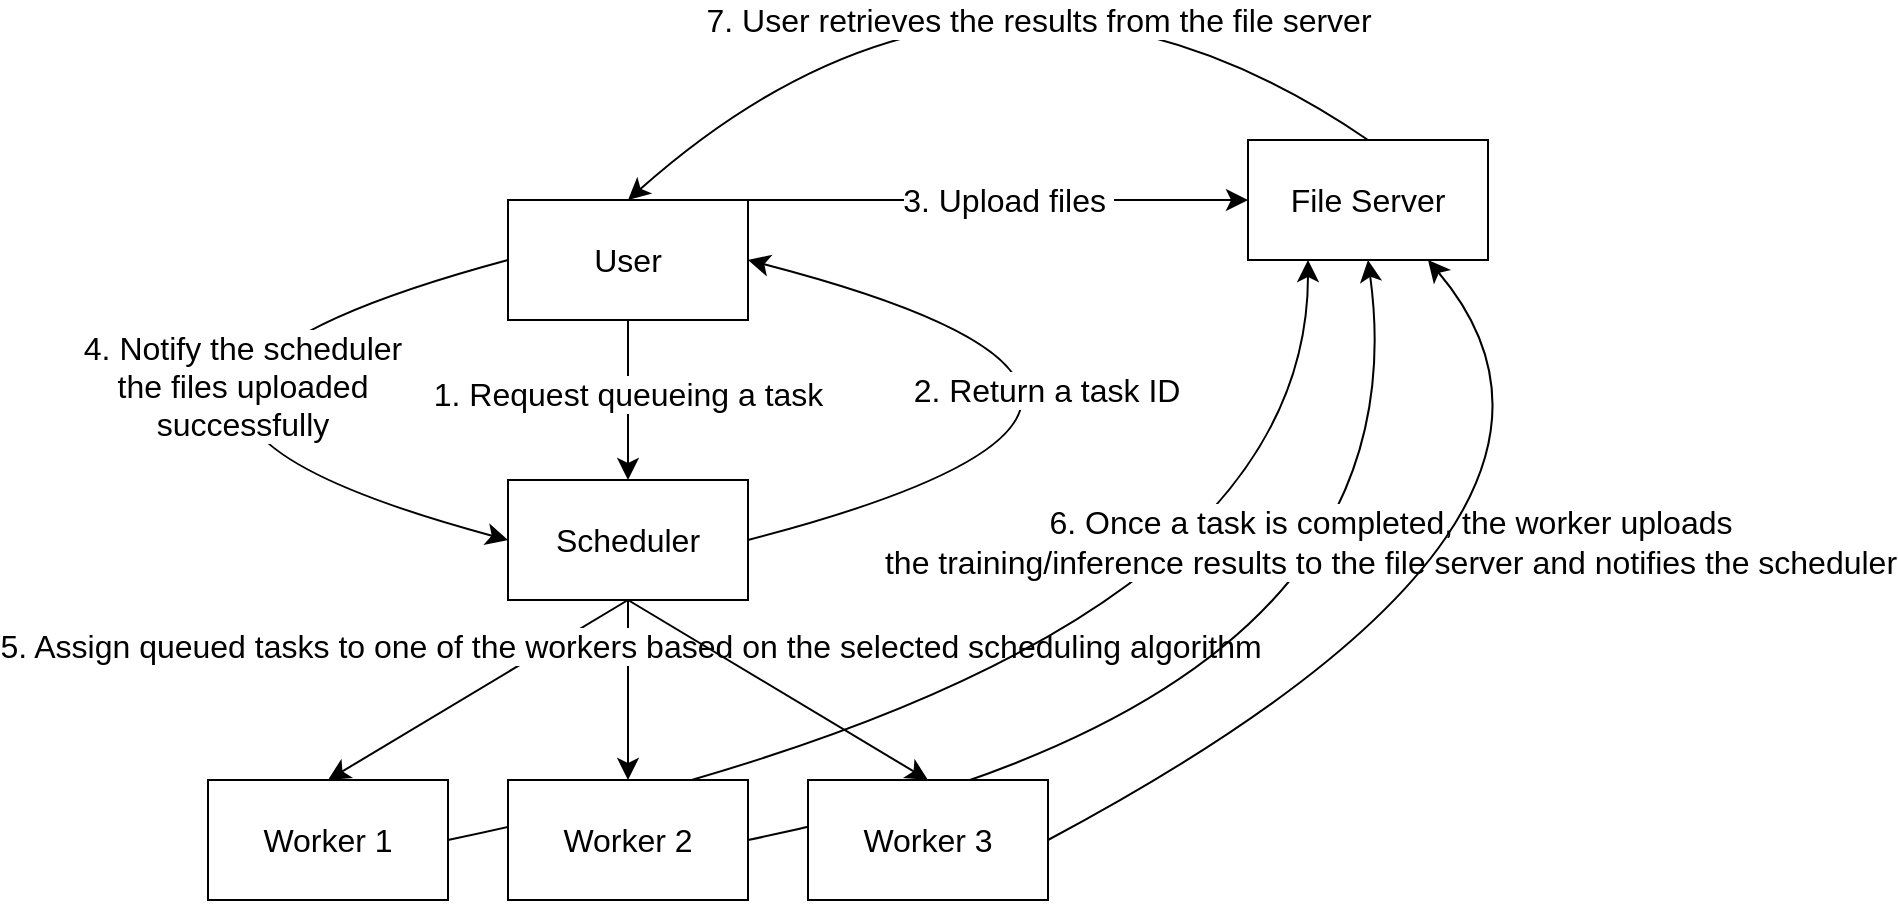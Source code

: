 <mxfile version="24.0.2" type="device">
  <diagram name="Page-1" id="aTZm4w62u5_jvMUJTjEg">
    <mxGraphModel dx="2311" dy="690" grid="1" gridSize="10" guides="1" tooltips="1" connect="1" arrows="1" fold="1" page="1" pageScale="1" pageWidth="850" pageHeight="1100" math="0" shadow="0">
      <root>
        <mxCell id="0" />
        <mxCell id="1" parent="0" />
        <mxCell id="lrRySde2gOc0AILobjiJ-3" style="edgeStyle=none;curved=1;rounded=0;orthogonalLoop=1;jettySize=auto;html=1;exitX=0.5;exitY=1;exitDx=0;exitDy=0;entryX=0.5;entryY=0;entryDx=0;entryDy=0;fontSize=12;startSize=8;endSize=8;" parent="1" source="lrRySde2gOc0AILobjiJ-2" target="lrRySde2gOc0AILobjiJ-6" edge="1">
          <mxGeometry relative="1" as="geometry">
            <mxPoint x="220" y="330" as="targetPoint" />
          </mxGeometry>
        </mxCell>
        <mxCell id="lrRySde2gOc0AILobjiJ-4" value="1. Request queueing a task&amp;nbsp;" style="edgeLabel;html=1;align=center;verticalAlign=middle;resizable=0;points=[];fontSize=16;" parent="lrRySde2gOc0AILobjiJ-3" vertex="1" connectable="0">
          <mxGeometry x="-0.094" y="2" relative="1" as="geometry">
            <mxPoint y="1" as="offset" />
          </mxGeometry>
        </mxCell>
        <mxCell id="lrRySde2gOc0AILobjiJ-12" style="edgeStyle=none;curved=1;rounded=0;orthogonalLoop=1;jettySize=auto;html=1;exitX=0.5;exitY=0;exitDx=0;exitDy=0;entryX=0;entryY=0.5;entryDx=0;entryDy=0;fontSize=12;startSize=8;endSize=8;" parent="1" source="lrRySde2gOc0AILobjiJ-2" target="lrRySde2gOc0AILobjiJ-11" edge="1">
          <mxGeometry relative="1" as="geometry" />
        </mxCell>
        <mxCell id="lrRySde2gOc0AILobjiJ-13" value="3. Upload files&amp;nbsp;" style="edgeLabel;html=1;align=center;verticalAlign=middle;resizable=0;points=[];fontSize=16;" parent="lrRySde2gOc0AILobjiJ-12" vertex="1" connectable="0">
          <mxGeometry x="0.095" y="-3" relative="1" as="geometry">
            <mxPoint x="20" y="-3" as="offset" />
          </mxGeometry>
        </mxCell>
        <mxCell id="lrRySde2gOc0AILobjiJ-14" style="edgeStyle=none;curved=1;rounded=0;orthogonalLoop=1;jettySize=auto;html=1;exitX=0;exitY=0.5;exitDx=0;exitDy=0;entryX=0;entryY=0.5;entryDx=0;entryDy=0;fontSize=12;startSize=8;endSize=8;" parent="1" source="lrRySde2gOc0AILobjiJ-2" target="lrRySde2gOc0AILobjiJ-6" edge="1">
          <mxGeometry relative="1" as="geometry">
            <Array as="points">
              <mxPoint x="-100" y="250" />
            </Array>
          </mxGeometry>
        </mxCell>
        <mxCell id="lrRySde2gOc0AILobjiJ-15" value="4. Notify the scheduler&lt;br&gt;the files uploaded&lt;br&gt;successfully" style="edgeLabel;html=1;align=center;verticalAlign=middle;resizable=0;points=[];fontSize=16;" parent="lrRySde2gOc0AILobjiJ-14" vertex="1" connectable="0">
          <mxGeometry x="-0.459" y="26" relative="1" as="geometry">
            <mxPoint as="offset" />
          </mxGeometry>
        </mxCell>
        <mxCell id="lrRySde2gOc0AILobjiJ-2" value="User" style="rounded=0;whiteSpace=wrap;html=1;fontSize=16;" parent="1" vertex="1">
          <mxGeometry x="160" y="150" width="120" height="60" as="geometry" />
        </mxCell>
        <mxCell id="lrRySde2gOc0AILobjiJ-9" style="edgeStyle=none;curved=1;rounded=0;orthogonalLoop=1;jettySize=auto;html=1;exitX=1;exitY=0.5;exitDx=0;exitDy=0;entryX=1;entryY=0.5;entryDx=0;entryDy=0;fontSize=12;startSize=8;endSize=8;" parent="1" source="lrRySde2gOc0AILobjiJ-6" target="lrRySde2gOc0AILobjiJ-2" edge="1">
          <mxGeometry relative="1" as="geometry">
            <Array as="points">
              <mxPoint x="550" y="250" />
            </Array>
          </mxGeometry>
        </mxCell>
        <mxCell id="lrRySde2gOc0AILobjiJ-10" value="2. Return a task ID" style="edgeLabel;html=1;align=center;verticalAlign=middle;resizable=0;points=[];fontSize=16;" parent="lrRySde2gOc0AILobjiJ-9" vertex="1" connectable="0">
          <mxGeometry x="0.425" y="25" relative="1" as="geometry">
            <mxPoint as="offset" />
          </mxGeometry>
        </mxCell>
        <mxCell id="lrRySde2gOc0AILobjiJ-19" style="edgeStyle=none;curved=1;rounded=0;orthogonalLoop=1;jettySize=auto;html=1;exitX=0.5;exitY=1;exitDx=0;exitDy=0;entryX=0.5;entryY=0;entryDx=0;entryDy=0;fontSize=12;startSize=8;endSize=8;" parent="1" source="lrRySde2gOc0AILobjiJ-6" target="lrRySde2gOc0AILobjiJ-16" edge="1">
          <mxGeometry relative="1" as="geometry" />
        </mxCell>
        <mxCell id="lrRySde2gOc0AILobjiJ-20" style="edgeStyle=none;curved=1;rounded=0;orthogonalLoop=1;jettySize=auto;html=1;exitX=0.5;exitY=1;exitDx=0;exitDy=0;entryX=0.5;entryY=0;entryDx=0;entryDy=0;fontSize=12;startSize=8;endSize=8;" parent="1" source="lrRySde2gOc0AILobjiJ-6" target="lrRySde2gOc0AILobjiJ-17" edge="1">
          <mxGeometry relative="1" as="geometry" />
        </mxCell>
        <mxCell id="lrRySde2gOc0AILobjiJ-22" value="5. Assign queued tasks to one of the workers based on the selected scheduling algorithm" style="edgeLabel;html=1;align=center;verticalAlign=middle;resizable=0;points=[];fontSize=16;" parent="lrRySde2gOc0AILobjiJ-20" vertex="1" connectable="0">
          <mxGeometry x="-0.512" y="1" relative="1" as="geometry">
            <mxPoint y="1" as="offset" />
          </mxGeometry>
        </mxCell>
        <mxCell id="lrRySde2gOc0AILobjiJ-21" style="edgeStyle=none;curved=1;rounded=0;orthogonalLoop=1;jettySize=auto;html=1;exitX=0.5;exitY=1;exitDx=0;exitDy=0;entryX=0.5;entryY=0;entryDx=0;entryDy=0;fontSize=12;startSize=8;endSize=8;" parent="1" source="lrRySde2gOc0AILobjiJ-6" target="lrRySde2gOc0AILobjiJ-18" edge="1">
          <mxGeometry relative="1" as="geometry" />
        </mxCell>
        <mxCell id="lrRySde2gOc0AILobjiJ-6" value="Scheduler" style="rounded=0;whiteSpace=wrap;html=1;fontSize=16;" parent="1" vertex="1">
          <mxGeometry x="160" y="290" width="120" height="60" as="geometry" />
        </mxCell>
        <mxCell id="lrRySde2gOc0AILobjiJ-8" style="edgeStyle=none;curved=1;rounded=0;orthogonalLoop=1;jettySize=auto;html=1;entryX=0.5;entryY=0;entryDx=0;entryDy=0;fontSize=12;startSize=8;endSize=8;" parent="1" source="lrRySde2gOc0AILobjiJ-6" target="lrRySde2gOc0AILobjiJ-6" edge="1">
          <mxGeometry relative="1" as="geometry" />
        </mxCell>
        <mxCell id="lrRySde2gOc0AILobjiJ-11" value="File Server" style="rounded=0;whiteSpace=wrap;html=1;fontSize=16;" parent="1" vertex="1">
          <mxGeometry x="530" y="120" width="120" height="60" as="geometry" />
        </mxCell>
        <mxCell id="lrRySde2gOc0AILobjiJ-26" style="edgeStyle=none;curved=1;rounded=0;orthogonalLoop=1;jettySize=auto;html=1;exitX=1;exitY=0.5;exitDx=0;exitDy=0;entryX=0.25;entryY=1;entryDx=0;entryDy=0;fontSize=12;startSize=8;endSize=8;" parent="1" source="lrRySde2gOc0AILobjiJ-16" target="lrRySde2gOc0AILobjiJ-11" edge="1">
          <mxGeometry relative="1" as="geometry">
            <Array as="points">
              <mxPoint x="560" y="380" />
            </Array>
          </mxGeometry>
        </mxCell>
        <mxCell id="lrRySde2gOc0AILobjiJ-16" value="Worker 1" style="rounded=0;whiteSpace=wrap;html=1;fontSize=16;" parent="1" vertex="1">
          <mxGeometry x="10" y="440" width="120" height="60" as="geometry" />
        </mxCell>
        <mxCell id="lrRySde2gOc0AILobjiJ-25" style="edgeStyle=none;curved=1;rounded=0;orthogonalLoop=1;jettySize=auto;html=1;exitX=1;exitY=0.5;exitDx=0;exitDy=0;entryX=0.5;entryY=1;entryDx=0;entryDy=0;fontSize=12;startSize=8;endSize=8;" parent="1" source="lrRySde2gOc0AILobjiJ-17" target="lrRySde2gOc0AILobjiJ-11" edge="1">
          <mxGeometry relative="1" as="geometry">
            <Array as="points">
              <mxPoint x="620" y="400" />
            </Array>
          </mxGeometry>
        </mxCell>
        <mxCell id="lrRySde2gOc0AILobjiJ-27" value="6. Once a task is completed, the worker uploads&lt;br&gt;the training/inference results to the file server and notifies the scheduler" style="edgeLabel;html=1;align=center;verticalAlign=middle;resizable=0;points=[];fontSize=16;" parent="lrRySde2gOc0AILobjiJ-25" vertex="1" connectable="0">
          <mxGeometry x="0.605" y="25" relative="1" as="geometry">
            <mxPoint x="20" y="26" as="offset" />
          </mxGeometry>
        </mxCell>
        <mxCell id="lrRySde2gOc0AILobjiJ-17" value="Worker 2" style="rounded=0;whiteSpace=wrap;html=1;fontSize=16;" parent="1" vertex="1">
          <mxGeometry x="160" y="440" width="120" height="60" as="geometry" />
        </mxCell>
        <mxCell id="lrRySde2gOc0AILobjiJ-23" style="edgeStyle=none;curved=1;rounded=0;orthogonalLoop=1;jettySize=auto;html=1;exitX=1;exitY=0.5;exitDx=0;exitDy=0;fontSize=12;startSize=8;endSize=8;entryX=0.75;entryY=1;entryDx=0;entryDy=0;" parent="1" source="lrRySde2gOc0AILobjiJ-18" target="lrRySde2gOc0AILobjiJ-11" edge="1">
          <mxGeometry relative="1" as="geometry">
            <mxPoint x="540" y="469.571" as="targetPoint" />
            <Array as="points">
              <mxPoint x="730" y="310" />
            </Array>
          </mxGeometry>
        </mxCell>
        <mxCell id="lrRySde2gOc0AILobjiJ-18" value="Worker 3" style="rounded=0;whiteSpace=wrap;html=1;fontSize=16;" parent="1" vertex="1">
          <mxGeometry x="310" y="440" width="120" height="60" as="geometry" />
        </mxCell>
        <mxCell id="lrRySde2gOc0AILobjiJ-28" style="edgeStyle=none;curved=1;rounded=0;orthogonalLoop=1;jettySize=auto;html=1;exitX=0.5;exitY=0;exitDx=0;exitDy=0;fontSize=12;startSize=8;endSize=8;entryX=0.5;entryY=0;entryDx=0;entryDy=0;" parent="1" source="lrRySde2gOc0AILobjiJ-11" target="lrRySde2gOc0AILobjiJ-2" edge="1">
          <mxGeometry relative="1" as="geometry">
            <mxPoint x="220" y="150" as="targetPoint" />
            <Array as="points">
              <mxPoint x="400" y="-10" />
            </Array>
          </mxGeometry>
        </mxCell>
        <mxCell id="lrRySde2gOc0AILobjiJ-29" value="7. User retrieves the results from the file server" style="edgeLabel;html=1;align=center;verticalAlign=middle;resizable=0;points=[];fontSize=16;" parent="lrRySde2gOc0AILobjiJ-28" vertex="1" connectable="0">
          <mxGeometry x="-0.236" y="-48" relative="1" as="geometry">
            <mxPoint x="-44" y="81" as="offset" />
          </mxGeometry>
        </mxCell>
      </root>
    </mxGraphModel>
  </diagram>
</mxfile>
